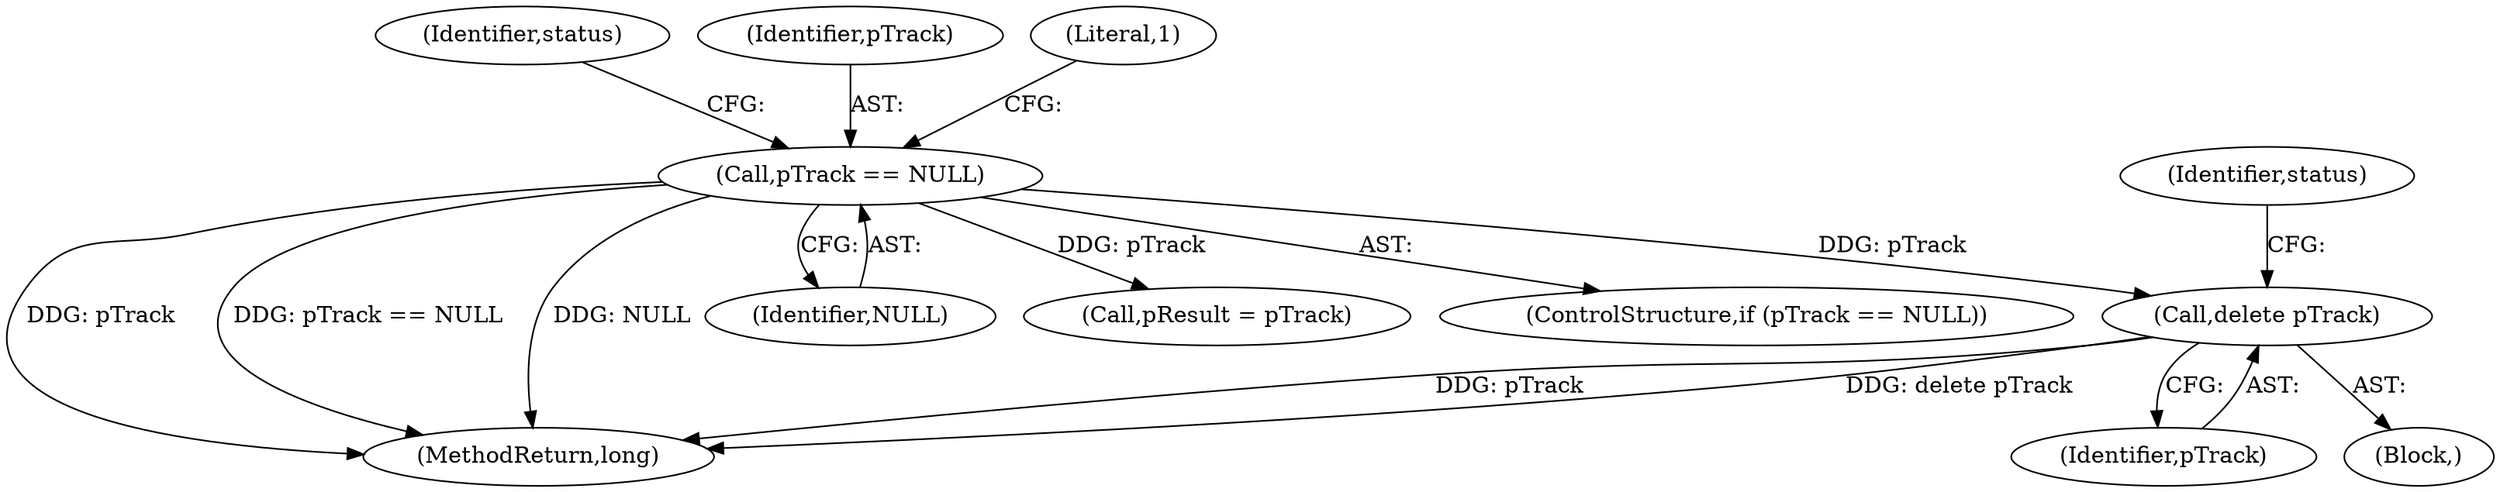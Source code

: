 digraph "0_Android_cc274e2abe8b2a6698a5c47d8aa4bb45f1f9538d_41@API" {
"1000395" [label="(Call,delete pTrack)"];
"1000379" [label="(Call,pTrack == NULL)"];
"1000395" [label="(Call,delete pTrack)"];
"1000439" [label="(MethodReturn,long)"];
"1000387" [label="(Identifier,status)"];
"1000380" [label="(Identifier,pTrack)"];
"1000396" [label="(Identifier,pTrack)"];
"1000394" [label="(Block,)"];
"1000381" [label="(Identifier,NULL)"];
"1000398" [label="(Identifier,status)"];
"1000434" [label="(Call,pResult = pTrack)"];
"1000379" [label="(Call,pTrack == NULL)"];
"1000384" [label="(Literal,1)"];
"1000378" [label="(ControlStructure,if (pTrack == NULL))"];
"1000395" -> "1000394"  [label="AST: "];
"1000395" -> "1000396"  [label="CFG: "];
"1000396" -> "1000395"  [label="AST: "];
"1000398" -> "1000395"  [label="CFG: "];
"1000395" -> "1000439"  [label="DDG: pTrack"];
"1000395" -> "1000439"  [label="DDG: delete pTrack"];
"1000379" -> "1000395"  [label="DDG: pTrack"];
"1000379" -> "1000378"  [label="AST: "];
"1000379" -> "1000381"  [label="CFG: "];
"1000380" -> "1000379"  [label="AST: "];
"1000381" -> "1000379"  [label="AST: "];
"1000384" -> "1000379"  [label="CFG: "];
"1000387" -> "1000379"  [label="CFG: "];
"1000379" -> "1000439"  [label="DDG: pTrack"];
"1000379" -> "1000439"  [label="DDG: pTrack == NULL"];
"1000379" -> "1000439"  [label="DDG: NULL"];
"1000379" -> "1000434"  [label="DDG: pTrack"];
}
